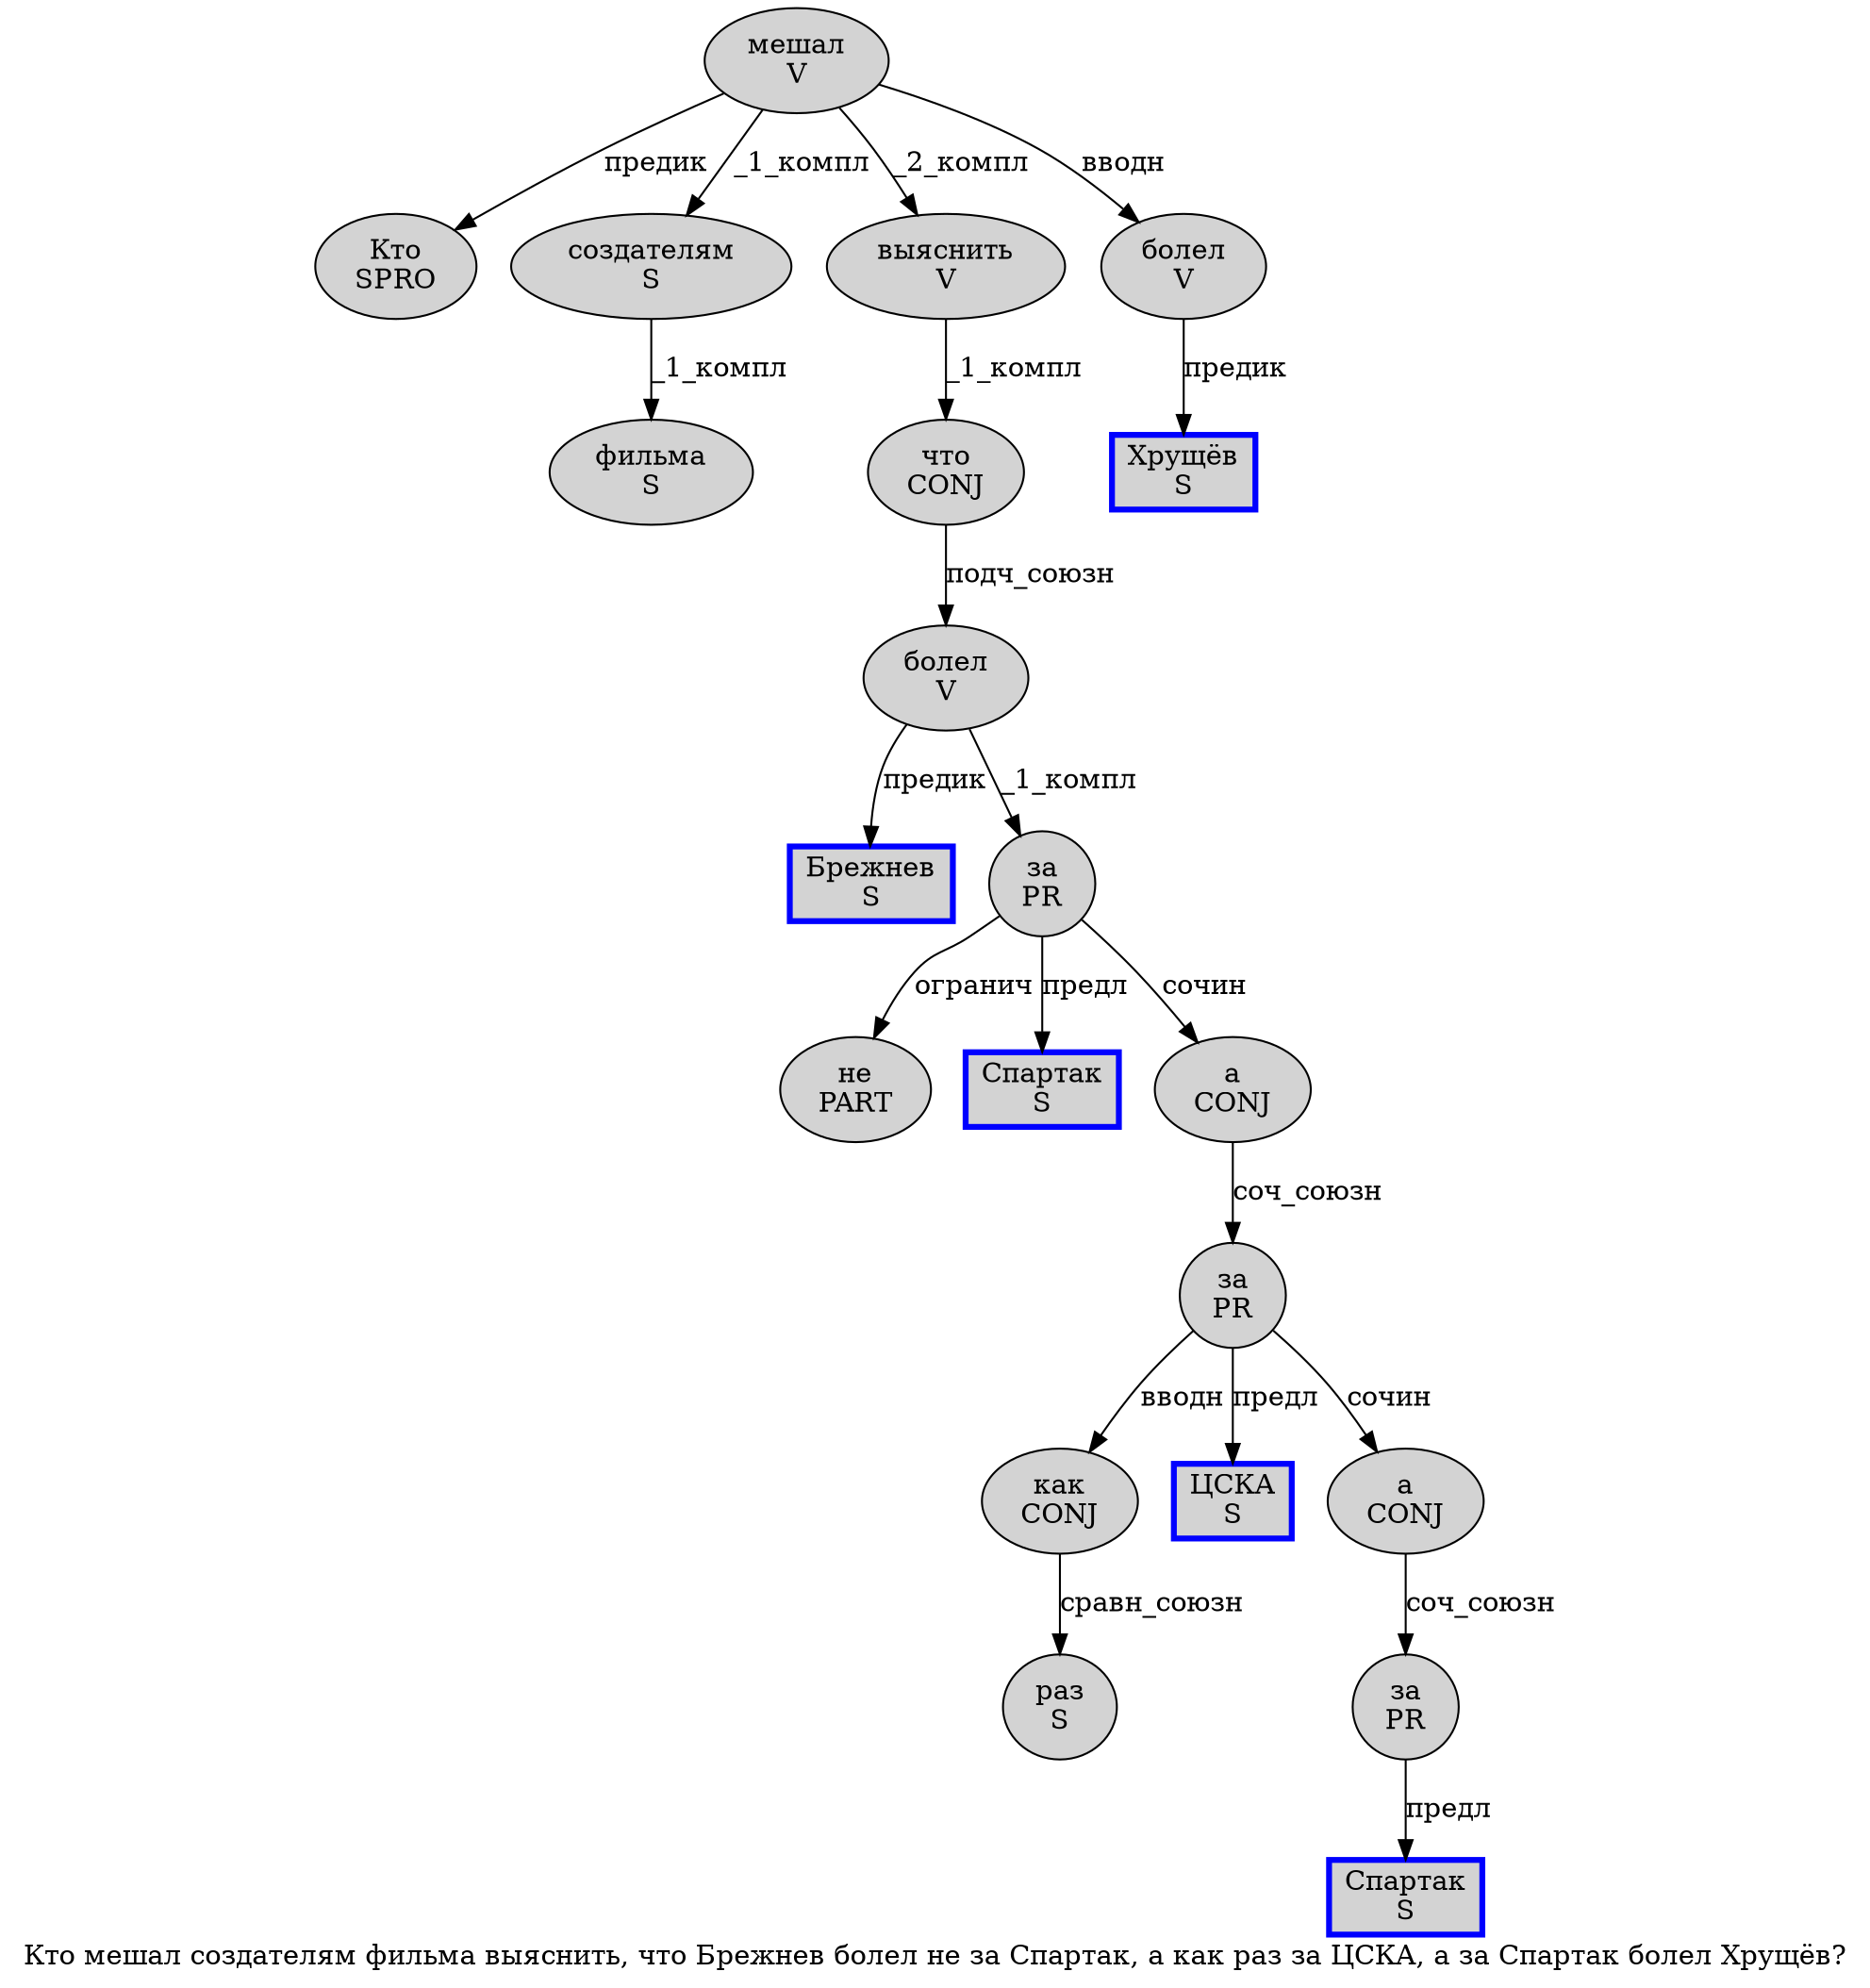 digraph SENTENCE_3218 {
	graph [label="Кто мешал создателям фильма выяснить, что Брежнев болел не за Спартак, а как раз за ЦСКА, а за Спартак болел Хрущёв?"]
	node [style=filled]
		0 [label="Кто
SPRO" color="" fillcolor=lightgray penwidth=1 shape=ellipse]
		1 [label="мешал
V" color="" fillcolor=lightgray penwidth=1 shape=ellipse]
		2 [label="создателям
S" color="" fillcolor=lightgray penwidth=1 shape=ellipse]
		3 [label="фильма
S" color="" fillcolor=lightgray penwidth=1 shape=ellipse]
		4 [label="выяснить
V" color="" fillcolor=lightgray penwidth=1 shape=ellipse]
		6 [label="что
CONJ" color="" fillcolor=lightgray penwidth=1 shape=ellipse]
		7 [label="Брежнев
S" color=blue fillcolor=lightgray penwidth=3 shape=box]
		8 [label="болел
V" color="" fillcolor=lightgray penwidth=1 shape=ellipse]
		9 [label="не
PART" color="" fillcolor=lightgray penwidth=1 shape=ellipse]
		10 [label="за
PR" color="" fillcolor=lightgray penwidth=1 shape=ellipse]
		11 [label="Спартак
S" color=blue fillcolor=lightgray penwidth=3 shape=box]
		13 [label="а
CONJ" color="" fillcolor=lightgray penwidth=1 shape=ellipse]
		14 [label="как
CONJ" color="" fillcolor=lightgray penwidth=1 shape=ellipse]
		15 [label="раз
S" color="" fillcolor=lightgray penwidth=1 shape=ellipse]
		16 [label="за
PR" color="" fillcolor=lightgray penwidth=1 shape=ellipse]
		17 [label="ЦСКА
S" color=blue fillcolor=lightgray penwidth=3 shape=box]
		19 [label="а
CONJ" color="" fillcolor=lightgray penwidth=1 shape=ellipse]
		20 [label="за
PR" color="" fillcolor=lightgray penwidth=1 shape=ellipse]
		21 [label="Спартак
S" color=blue fillcolor=lightgray penwidth=3 shape=box]
		22 [label="болел
V" color="" fillcolor=lightgray penwidth=1 shape=ellipse]
		23 [label="Хрущёв
S" color=blue fillcolor=lightgray penwidth=3 shape=box]
			1 -> 0 [label="предик"]
			1 -> 2 [label="_1_компл"]
			1 -> 4 [label="_2_компл"]
			1 -> 22 [label="вводн"]
			16 -> 14 [label="вводн"]
			16 -> 17 [label="предл"]
			16 -> 19 [label="сочин"]
			14 -> 15 [label="сравн_союзн"]
			20 -> 21 [label="предл"]
			19 -> 20 [label="соч_союзн"]
			13 -> 16 [label="соч_союзн"]
			2 -> 3 [label="_1_компл"]
			8 -> 7 [label="предик"]
			8 -> 10 [label="_1_компл"]
			10 -> 9 [label="огранич"]
			10 -> 11 [label="предл"]
			10 -> 13 [label="сочин"]
			6 -> 8 [label="подч_союзн"]
			22 -> 23 [label="предик"]
			4 -> 6 [label="_1_компл"]
}